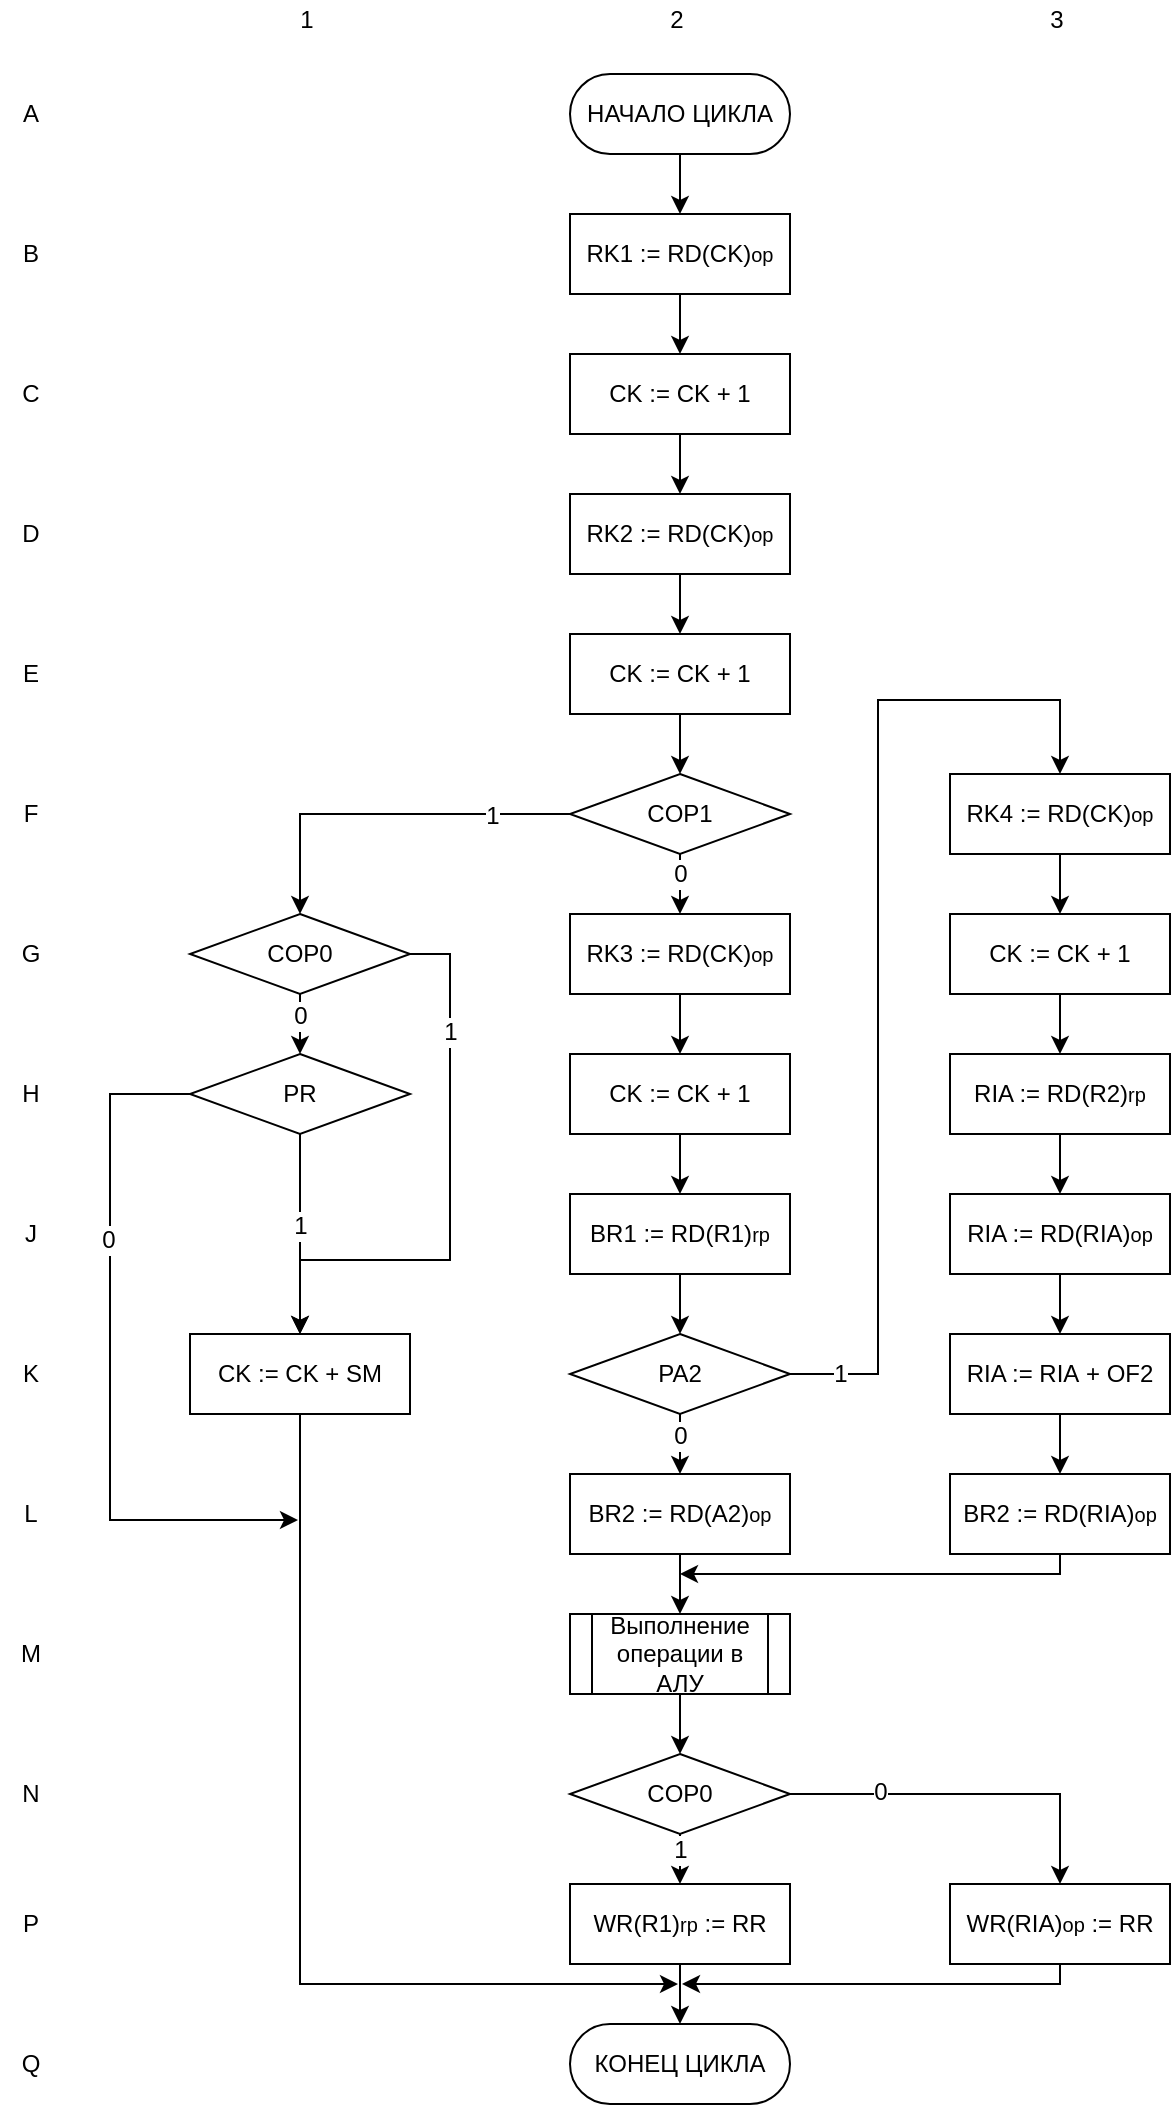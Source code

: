 <mxfile version="12.6.5" type="device"><diagram id="C5RBs43oDa-KdzZeNtuy" name="Page-1"><mxGraphModel dx="2052" dy="1206" grid="0" gridSize="10" guides="1" tooltips="1" connect="1" arrows="1" fold="1" page="1" pageScale="1" pageWidth="827" pageHeight="1169" math="0" shadow="0"><root><mxCell id="WIyWlLk6GJQsqaUBKTNV-0"/><mxCell id="WIyWlLk6GJQsqaUBKTNV-1" parent="WIyWlLk6GJQsqaUBKTNV-0"/><mxCell id="AU5bvNwJhqOkiv57Mv6I-17" style="edgeStyle=orthogonalEdgeStyle;rounded=0;orthogonalLoop=1;jettySize=auto;html=1;exitX=0.5;exitY=1;exitDx=0;exitDy=0;entryX=0.5;entryY=0;entryDx=0;entryDy=0;" parent="WIyWlLk6GJQsqaUBKTNV-1" source="AU5bvNwJhqOkiv57Mv6I-0" target="AU5bvNwJhqOkiv57Mv6I-1" edge="1"><mxGeometry relative="1" as="geometry"/></mxCell><mxCell id="AU5bvNwJhqOkiv57Mv6I-0" value="НАЧАЛО ЦИКЛА" style="rounded=1;whiteSpace=wrap;html=1;arcSize=50;" parent="WIyWlLk6GJQsqaUBKTNV-1" vertex="1"><mxGeometry x="406" y="107" width="110" height="40" as="geometry"/></mxCell><mxCell id="AU5bvNwJhqOkiv57Mv6I-16" style="edgeStyle=orthogonalEdgeStyle;rounded=0;orthogonalLoop=1;jettySize=auto;html=1;exitX=0.5;exitY=1;exitDx=0;exitDy=0;entryX=0.5;entryY=0;entryDx=0;entryDy=0;" parent="WIyWlLk6GJQsqaUBKTNV-1" source="AU5bvNwJhqOkiv57Mv6I-1" target="AU5bvNwJhqOkiv57Mv6I-4" edge="1"><mxGeometry relative="1" as="geometry"/></mxCell><mxCell id="AU5bvNwJhqOkiv57Mv6I-1" value="RK1 := RD(CK)&lt;font size=&quot;1&quot;&gt;op&lt;/font&gt;" style="rounded=0;whiteSpace=wrap;html=1;" parent="WIyWlLk6GJQsqaUBKTNV-1" vertex="1"><mxGeometry x="406" y="177" width="110" height="40" as="geometry"/></mxCell><mxCell id="AU5bvNwJhqOkiv57Mv6I-15" style="edgeStyle=orthogonalEdgeStyle;rounded=0;orthogonalLoop=1;jettySize=auto;html=1;exitX=0.5;exitY=1;exitDx=0;exitDy=0;entryX=0.5;entryY=0;entryDx=0;entryDy=0;" parent="WIyWlLk6GJQsqaUBKTNV-1" source="AU5bvNwJhqOkiv57Mv6I-4" target="AU5bvNwJhqOkiv57Mv6I-10" edge="1"><mxGeometry relative="1" as="geometry"/></mxCell><mxCell id="AU5bvNwJhqOkiv57Mv6I-4" value="CK := CK + 1" style="rounded=0;whiteSpace=wrap;html=1;" parent="WIyWlLk6GJQsqaUBKTNV-1" vertex="1"><mxGeometry x="406" y="247" width="110" height="40" as="geometry"/></mxCell><mxCell id="AU5bvNwJhqOkiv57Mv6I-12" style="edgeStyle=orthogonalEdgeStyle;rounded=0;orthogonalLoop=1;jettySize=auto;html=1;entryX=0.5;entryY=0;entryDx=0;entryDy=0;" parent="WIyWlLk6GJQsqaUBKTNV-1" source="AU5bvNwJhqOkiv57Mv6I-5" target="AU5bvNwJhqOkiv57Mv6I-28" edge="1"><mxGeometry relative="1" as="geometry"><mxPoint x="461" y="517" as="targetPoint"/></mxGeometry></mxCell><mxCell id="bEGK7wOiKDBB2v7dSeWp-32" value="0" style="text;html=1;align=center;verticalAlign=middle;resizable=0;points=[];labelBackgroundColor=#ffffff;" parent="AU5bvNwJhqOkiv57Mv6I-12" vertex="1" connectable="0"><mxGeometry x="0.2" relative="1" as="geometry"><mxPoint as="offset"/></mxGeometry></mxCell><mxCell id="AU5bvNwJhqOkiv57Mv6I-54" style="edgeStyle=orthogonalEdgeStyle;rounded=0;orthogonalLoop=1;jettySize=auto;html=1;exitX=0;exitY=0.5;exitDx=0;exitDy=0;entryX=0.5;entryY=0;entryDx=0;entryDy=0;" parent="WIyWlLk6GJQsqaUBKTNV-1" source="AU5bvNwJhqOkiv57Mv6I-5" target="AU5bvNwJhqOkiv57Mv6I-55" edge="1"><mxGeometry relative="1" as="geometry"><mxPoint x="271" y="457" as="targetPoint"/></mxGeometry></mxCell><mxCell id="bEGK7wOiKDBB2v7dSeWp-33" value="1" style="text;html=1;align=center;verticalAlign=middle;resizable=0;points=[];labelBackgroundColor=#ffffff;" parent="AU5bvNwJhqOkiv57Mv6I-54" vertex="1" connectable="0"><mxGeometry x="-0.571" y="1" relative="1" as="geometry"><mxPoint as="offset"/></mxGeometry></mxCell><mxCell id="AU5bvNwJhqOkiv57Mv6I-5" value="COP1" style="rhombus;whiteSpace=wrap;html=1;" parent="WIyWlLk6GJQsqaUBKTNV-1" vertex="1"><mxGeometry x="406" y="457" width="110" height="40" as="geometry"/></mxCell><mxCell id="AU5bvNwJhqOkiv57Mv6I-23" style="edgeStyle=orthogonalEdgeStyle;rounded=0;orthogonalLoop=1;jettySize=auto;html=1;exitX=1;exitY=0.5;exitDx=0;exitDy=0;entryX=0.5;entryY=0;entryDx=0;entryDy=0;" parent="WIyWlLk6GJQsqaUBKTNV-1" source="AU5bvNwJhqOkiv57Mv6I-6" target="bEGK7wOiKDBB2v7dSeWp-2" edge="1"><mxGeometry relative="1" as="geometry"><mxPoint x="651" y="450" as="targetPoint"/><Array as="points"><mxPoint x="560" y="757"/><mxPoint x="560" y="420"/><mxPoint x="651" y="420"/></Array></mxGeometry></mxCell><mxCell id="bEGK7wOiKDBB2v7dSeWp-40" value="1" style="text;html=1;align=center;verticalAlign=middle;resizable=0;points=[];labelBackgroundColor=#ffffff;" parent="AU5bvNwJhqOkiv57Mv6I-23" vertex="1" connectable="0"><mxGeometry x="-0.953" relative="1" as="geometry"><mxPoint x="13" as="offset"/></mxGeometry></mxCell><mxCell id="bEGK7wOiKDBB2v7dSeWp-13" style="edgeStyle=orthogonalEdgeStyle;rounded=0;orthogonalLoop=1;jettySize=auto;html=1;exitX=0.5;exitY=1;exitDx=0;exitDy=0;entryX=0.5;entryY=0;entryDx=0;entryDy=0;" parent="WIyWlLk6GJQsqaUBKTNV-1" source="AU5bvNwJhqOkiv57Mv6I-6" target="bEGK7wOiKDBB2v7dSeWp-10" edge="1"><mxGeometry relative="1" as="geometry"/></mxCell><mxCell id="bEGK7wOiKDBB2v7dSeWp-41" value="0" style="text;html=1;align=center;verticalAlign=middle;resizable=0;points=[];labelBackgroundColor=#ffffff;" parent="bEGK7wOiKDBB2v7dSeWp-13" vertex="1" connectable="0"><mxGeometry x="-0.3" y="2" relative="1" as="geometry"><mxPoint x="-2" as="offset"/></mxGeometry></mxCell><mxCell id="AU5bvNwJhqOkiv57Mv6I-6" value="PA2" style="rhombus;whiteSpace=wrap;html=1;" parent="WIyWlLk6GJQsqaUBKTNV-1" vertex="1"><mxGeometry x="406" y="737" width="110" height="40" as="geometry"/></mxCell><mxCell id="AU5bvNwJhqOkiv57Mv6I-14" style="edgeStyle=orthogonalEdgeStyle;rounded=0;orthogonalLoop=1;jettySize=auto;html=1;exitX=0.5;exitY=1;exitDx=0;exitDy=0;entryX=0.5;entryY=0;entryDx=0;entryDy=0;" parent="WIyWlLk6GJQsqaUBKTNV-1" source="AU5bvNwJhqOkiv57Mv6I-10" target="AU5bvNwJhqOkiv57Mv6I-11" edge="1"><mxGeometry relative="1" as="geometry"/></mxCell><mxCell id="AU5bvNwJhqOkiv57Mv6I-10" value="RK2 := RD(CK)&lt;font size=&quot;1&quot;&gt;op&lt;/font&gt;" style="rounded=0;whiteSpace=wrap;html=1;" parent="WIyWlLk6GJQsqaUBKTNV-1" vertex="1"><mxGeometry x="406" y="317" width="110" height="40" as="geometry"/></mxCell><mxCell id="AU5bvNwJhqOkiv57Mv6I-13" style="edgeStyle=orthogonalEdgeStyle;rounded=0;orthogonalLoop=1;jettySize=auto;html=1;exitX=0.5;exitY=1;exitDx=0;exitDy=0;entryX=0.5;entryY=0;entryDx=0;entryDy=0;" parent="WIyWlLk6GJQsqaUBKTNV-1" source="AU5bvNwJhqOkiv57Mv6I-11" target="AU5bvNwJhqOkiv57Mv6I-5" edge="1"><mxGeometry relative="1" as="geometry"/></mxCell><mxCell id="AU5bvNwJhqOkiv57Mv6I-11" value="CK := CK + 1" style="rounded=0;whiteSpace=wrap;html=1;" parent="WIyWlLk6GJQsqaUBKTNV-1" vertex="1"><mxGeometry x="406" y="387" width="110" height="40" as="geometry"/></mxCell><mxCell id="AU5bvNwJhqOkiv57Mv6I-45" style="edgeStyle=orthogonalEdgeStyle;rounded=0;orthogonalLoop=1;jettySize=auto;html=1;exitX=0.5;exitY=1;exitDx=0;exitDy=0;entryX=0.5;entryY=0;entryDx=0;entryDy=0;" parent="WIyWlLk6GJQsqaUBKTNV-1" source="bEGK7wOiKDBB2v7dSeWp-10" target="AU5bvNwJhqOkiv57Mv6I-33" edge="1"><mxGeometry relative="1" as="geometry"><mxPoint x="461" y="917" as="sourcePoint"/></mxGeometry></mxCell><mxCell id="AU5bvNwJhqOkiv57Mv6I-27" style="edgeStyle=orthogonalEdgeStyle;rounded=0;orthogonalLoop=1;jettySize=auto;html=1;exitX=0.5;exitY=1;exitDx=0;exitDy=0;entryX=0.5;entryY=0;entryDx=0;entryDy=0;" parent="WIyWlLk6GJQsqaUBKTNV-1" source="AU5bvNwJhqOkiv57Mv6I-28" target="AU5bvNwJhqOkiv57Mv6I-29" edge="1"><mxGeometry relative="1" as="geometry"/></mxCell><mxCell id="AU5bvNwJhqOkiv57Mv6I-28" value="RK3 := RD(CK)&lt;font size=&quot;1&quot;&gt;op&lt;/font&gt;" style="rounded=0;whiteSpace=wrap;html=1;" parent="WIyWlLk6GJQsqaUBKTNV-1" vertex="1"><mxGeometry x="406" y="527" width="110" height="40" as="geometry"/></mxCell><mxCell id="AU5bvNwJhqOkiv57Mv6I-29" value="CK := CK + 1" style="rounded=0;whiteSpace=wrap;html=1;" parent="WIyWlLk6GJQsqaUBKTNV-1" vertex="1"><mxGeometry x="406" y="597" width="110" height="40" as="geometry"/></mxCell><mxCell id="AU5bvNwJhqOkiv57Mv6I-32" style="edgeStyle=orthogonalEdgeStyle;rounded=0;orthogonalLoop=1;jettySize=auto;html=1;exitX=0.5;exitY=1;exitDx=0;exitDy=0;entryX=0.5;entryY=0;entryDx=0;entryDy=0;" parent="WIyWlLk6GJQsqaUBKTNV-1" source="AU5bvNwJhqOkiv57Mv6I-29" target="bEGK7wOiKDBB2v7dSeWp-11" edge="1"><mxGeometry relative="1" as="geometry"><mxPoint x="461" y="697" as="sourcePoint"/><mxPoint x="461" y="657" as="targetPoint"/></mxGeometry></mxCell><mxCell id="AU5bvNwJhqOkiv57Mv6I-44" style="edgeStyle=orthogonalEdgeStyle;rounded=0;orthogonalLoop=1;jettySize=auto;html=1;exitX=0.5;exitY=1;exitDx=0;exitDy=0;entryX=0.5;entryY=0;entryDx=0;entryDy=0;" parent="WIyWlLk6GJQsqaUBKTNV-1" source="AU5bvNwJhqOkiv57Mv6I-33" target="AU5bvNwJhqOkiv57Mv6I-34" edge="1"><mxGeometry relative="1" as="geometry"><mxPoint x="461" y="937" as="sourcePoint"/></mxGeometry></mxCell><mxCell id="AU5bvNwJhqOkiv57Mv6I-33" value="Выполнение операции в АЛУ" style="shape=process;whiteSpace=wrap;html=1;backgroundOutline=1;" parent="WIyWlLk6GJQsqaUBKTNV-1" vertex="1"><mxGeometry x="406" y="877" width="110" height="40" as="geometry"/></mxCell><mxCell id="AU5bvNwJhqOkiv57Mv6I-37" style="edgeStyle=orthogonalEdgeStyle;rounded=0;orthogonalLoop=1;jettySize=auto;html=1;exitX=1;exitY=0.5;exitDx=0;exitDy=0;entryX=0.5;entryY=0;entryDx=0;entryDy=0;" parent="WIyWlLk6GJQsqaUBKTNV-1" source="AU5bvNwJhqOkiv57Mv6I-34" target="AU5bvNwJhqOkiv57Mv6I-38" edge="1"><mxGeometry relative="1" as="geometry"><mxPoint x="576" y="997" as="targetPoint"/><Array as="points"><mxPoint x="651" y="967"/></Array></mxGeometry></mxCell><mxCell id="bEGK7wOiKDBB2v7dSeWp-38" value="0" style="text;html=1;align=center;verticalAlign=middle;resizable=0;points=[];labelBackgroundColor=#ffffff;" parent="AU5bvNwJhqOkiv57Mv6I-37" vertex="1" connectable="0"><mxGeometry x="-0.506" y="3" relative="1" as="geometry"><mxPoint y="2" as="offset"/></mxGeometry></mxCell><mxCell id="AU5bvNwJhqOkiv57Mv6I-40" style="edgeStyle=orthogonalEdgeStyle;rounded=0;orthogonalLoop=1;jettySize=auto;html=1;exitX=0.5;exitY=1;exitDx=0;exitDy=0;entryX=0.5;entryY=0;entryDx=0;entryDy=0;" parent="WIyWlLk6GJQsqaUBKTNV-1" source="AU5bvNwJhqOkiv57Mv6I-34" target="AU5bvNwJhqOkiv57Mv6I-39" edge="1"><mxGeometry relative="1" as="geometry"><mxPoint x="461" y="992" as="sourcePoint"/></mxGeometry></mxCell><mxCell id="bEGK7wOiKDBB2v7dSeWp-39" value="1" style="text;html=1;align=center;verticalAlign=middle;resizable=0;points=[];labelBackgroundColor=#ffffff;" parent="AU5bvNwJhqOkiv57Mv6I-40" vertex="1" connectable="0"><mxGeometry x="-0.36" relative="1" as="geometry"><mxPoint as="offset"/></mxGeometry></mxCell><mxCell id="AU5bvNwJhqOkiv57Mv6I-34" value="COP0" style="rhombus;whiteSpace=wrap;html=1;" parent="WIyWlLk6GJQsqaUBKTNV-1" vertex="1"><mxGeometry x="406" y="947" width="110" height="40" as="geometry"/></mxCell><mxCell id="AU5bvNwJhqOkiv57Mv6I-41" style="edgeStyle=orthogonalEdgeStyle;rounded=0;orthogonalLoop=1;jettySize=auto;html=1;exitX=0.5;exitY=1;exitDx=0;exitDy=0;" parent="WIyWlLk6GJQsqaUBKTNV-1" source="AU5bvNwJhqOkiv57Mv6I-38" edge="1"><mxGeometry relative="1" as="geometry"><mxPoint x="462" y="1062" as="targetPoint"/><mxPoint x="587" y="1052" as="sourcePoint"/><Array as="points"><mxPoint x="641" y="1062"/><mxPoint x="462" y="1062"/></Array></mxGeometry></mxCell><mxCell id="AU5bvNwJhqOkiv57Mv6I-38" value="WR(RIA)&lt;font size=&quot;1&quot;&gt;op&lt;/font&gt; := RR" style="rounded=0;whiteSpace=wrap;html=1;" parent="WIyWlLk6GJQsqaUBKTNV-1" vertex="1"><mxGeometry x="596" y="1012" width="110" height="40" as="geometry"/></mxCell><mxCell id="AU5bvNwJhqOkiv57Mv6I-43" style="edgeStyle=orthogonalEdgeStyle;rounded=0;orthogonalLoop=1;jettySize=auto;html=1;exitX=0.5;exitY=1;exitDx=0;exitDy=0;entryX=0.5;entryY=0;entryDx=0;entryDy=0;" parent="WIyWlLk6GJQsqaUBKTNV-1" source="AU5bvNwJhqOkiv57Mv6I-39" target="AU5bvNwJhqOkiv57Mv6I-42" edge="1"><mxGeometry relative="1" as="geometry"/></mxCell><mxCell id="AU5bvNwJhqOkiv57Mv6I-39" value="WR(R1)&lt;font size=&quot;1&quot;&gt;rp&lt;/font&gt; := RR" style="rounded=0;whiteSpace=wrap;html=1;" parent="WIyWlLk6GJQsqaUBKTNV-1" vertex="1"><mxGeometry x="406" y="1012" width="110" height="40" as="geometry"/></mxCell><mxCell id="AU5bvNwJhqOkiv57Mv6I-42" value="КОНЕЦ ЦИКЛА" style="rounded=1;whiteSpace=wrap;html=1;arcSize=50;" parent="WIyWlLk6GJQsqaUBKTNV-1" vertex="1"><mxGeometry x="406" y="1082" width="110" height="40" as="geometry"/></mxCell><mxCell id="AU5bvNwJhqOkiv57Mv6I-53" style="edgeStyle=orthogonalEdgeStyle;rounded=0;orthogonalLoop=1;jettySize=auto;html=1;exitX=0.5;exitY=1;exitDx=0;exitDy=0;" parent="WIyWlLk6GJQsqaUBKTNV-1" source="AU5bvNwJhqOkiv57Mv6I-48" edge="1"><mxGeometry relative="1" as="geometry"><mxPoint x="460" y="1062" as="targetPoint"/><mxPoint x="271" y="702" as="sourcePoint"/><Array as="points"><mxPoint x="271" y="1062"/></Array></mxGeometry></mxCell><mxCell id="AU5bvNwJhqOkiv57Mv6I-48" value="CK := CK + SM" style="rounded=0;whiteSpace=wrap;html=1;" parent="WIyWlLk6GJQsqaUBKTNV-1" vertex="1"><mxGeometry x="216" y="737" width="110" height="40" as="geometry"/></mxCell><mxCell id="bEGK7wOiKDBB2v7dSeWp-22" style="edgeStyle=orthogonalEdgeStyle;rounded=0;orthogonalLoop=1;jettySize=auto;html=1;exitX=0.5;exitY=1;exitDx=0;exitDy=0;entryX=0.5;entryY=0;entryDx=0;entryDy=0;" parent="WIyWlLk6GJQsqaUBKTNV-1" source="AU5bvNwJhqOkiv57Mv6I-49" target="AU5bvNwJhqOkiv57Mv6I-48" edge="1"><mxGeometry relative="1" as="geometry"><mxPoint x="270" y="617" as="targetPoint"/><mxPoint x="130" y="617" as="sourcePoint"/></mxGeometry></mxCell><mxCell id="bEGK7wOiKDBB2v7dSeWp-36" value="1" style="text;html=1;align=center;verticalAlign=middle;resizable=0;points=[];labelBackgroundColor=#ffffff;" parent="bEGK7wOiKDBB2v7dSeWp-22" vertex="1" connectable="0"><mxGeometry x="-0.078" relative="1" as="geometry"><mxPoint as="offset"/></mxGeometry></mxCell><mxCell id="bEGK7wOiKDBB2v7dSeWp-23" style="edgeStyle=orthogonalEdgeStyle;rounded=0;orthogonalLoop=1;jettySize=auto;html=1;exitX=0;exitY=0.5;exitDx=0;exitDy=0;" parent="WIyWlLk6GJQsqaUBKTNV-1" source="AU5bvNwJhqOkiv57Mv6I-49" edge="1"><mxGeometry relative="1" as="geometry"><mxPoint x="270" y="830" as="targetPoint"/><mxPoint x="85" y="637" as="sourcePoint"/><Array as="points"><mxPoint x="176" y="617"/><mxPoint x="176" y="830"/><mxPoint x="270" y="830"/></Array></mxGeometry></mxCell><mxCell id="bEGK7wOiKDBB2v7dSeWp-37" value="0" style="text;html=1;align=center;verticalAlign=middle;resizable=0;points=[];labelBackgroundColor=#ffffff;" parent="bEGK7wOiKDBB2v7dSeWp-23" vertex="1" connectable="0"><mxGeometry x="-0.348" y="-1" relative="1" as="geometry"><mxPoint as="offset"/></mxGeometry></mxCell><mxCell id="AU5bvNwJhqOkiv57Mv6I-49" value="PR" style="rhombus;whiteSpace=wrap;html=1;" parent="WIyWlLk6GJQsqaUBKTNV-1" vertex="1"><mxGeometry x="216" y="597" width="110" height="40" as="geometry"/></mxCell><mxCell id="bEGK7wOiKDBB2v7dSeWp-26" style="edgeStyle=orthogonalEdgeStyle;rounded=0;orthogonalLoop=1;jettySize=auto;html=1;exitX=0.5;exitY=1;exitDx=0;exitDy=0;entryX=0.5;entryY=0;entryDx=0;entryDy=0;" parent="WIyWlLk6GJQsqaUBKTNV-1" source="AU5bvNwJhqOkiv57Mv6I-55" target="AU5bvNwJhqOkiv57Mv6I-49" edge="1"><mxGeometry relative="1" as="geometry"/></mxCell><mxCell id="bEGK7wOiKDBB2v7dSeWp-35" value="0" style="text;html=1;align=center;verticalAlign=middle;resizable=0;points=[];labelBackgroundColor=#ffffff;" parent="bEGK7wOiKDBB2v7dSeWp-26" vertex="1" connectable="0"><mxGeometry x="-0.3" relative="1" as="geometry"><mxPoint as="offset"/></mxGeometry></mxCell><mxCell id="bEGK7wOiKDBB2v7dSeWp-27" style="edgeStyle=orthogonalEdgeStyle;rounded=0;orthogonalLoop=1;jettySize=auto;html=1;exitX=1;exitY=0.5;exitDx=0;exitDy=0;entryX=0.5;entryY=0;entryDx=0;entryDy=0;" parent="WIyWlLk6GJQsqaUBKTNV-1" source="AU5bvNwJhqOkiv57Mv6I-55" edge="1" target="AU5bvNwJhqOkiv57Mv6I-48"><mxGeometry relative="1" as="geometry"><mxPoint x="271" y="647" as="targetPoint"/><Array as="points"><mxPoint x="346" y="547"/><mxPoint x="346" y="700"/><mxPoint x="271" y="700"/></Array></mxGeometry></mxCell><mxCell id="bEGK7wOiKDBB2v7dSeWp-34" value="1" style="text;html=1;align=center;verticalAlign=middle;resizable=0;points=[];labelBackgroundColor=#ffffff;" parent="bEGK7wOiKDBB2v7dSeWp-27" vertex="1" connectable="0"><mxGeometry x="-0.585" relative="1" as="geometry"><mxPoint as="offset"/></mxGeometry></mxCell><mxCell id="AU5bvNwJhqOkiv57Mv6I-55" value="COP0" style="rhombus;whiteSpace=wrap;html=1;" parent="WIyWlLk6GJQsqaUBKTNV-1" vertex="1"><mxGeometry x="216" y="527" width="110" height="40" as="geometry"/></mxCell><mxCell id="AU5bvNwJhqOkiv57Mv6I-70" value="A" style="text;html=1;align=center;verticalAlign=middle;resizable=0;points=[];autosize=1;" parent="WIyWlLk6GJQsqaUBKTNV-1" vertex="1"><mxGeometry x="126" y="117" width="20" height="20" as="geometry"/></mxCell><mxCell id="AU5bvNwJhqOkiv57Mv6I-71" value="B" style="text;html=1;align=center;verticalAlign=middle;resizable=0;points=[];autosize=1;" parent="WIyWlLk6GJQsqaUBKTNV-1" vertex="1"><mxGeometry x="126" y="187" width="20" height="20" as="geometry"/></mxCell><mxCell id="AU5bvNwJhqOkiv57Mv6I-72" value="C" style="text;html=1;align=center;verticalAlign=middle;resizable=0;points=[];autosize=1;" parent="WIyWlLk6GJQsqaUBKTNV-1" vertex="1"><mxGeometry x="126" y="257" width="20" height="20" as="geometry"/></mxCell><mxCell id="AU5bvNwJhqOkiv57Mv6I-73" value="D" style="text;html=1;align=center;verticalAlign=middle;resizable=0;points=[];autosize=1;" parent="WIyWlLk6GJQsqaUBKTNV-1" vertex="1"><mxGeometry x="126" y="327" width="20" height="20" as="geometry"/></mxCell><mxCell id="AU5bvNwJhqOkiv57Mv6I-74" value="E" style="text;html=1;align=center;verticalAlign=middle;resizable=0;points=[];autosize=1;" parent="WIyWlLk6GJQsqaUBKTNV-1" vertex="1"><mxGeometry x="126" y="397" width="20" height="20" as="geometry"/></mxCell><mxCell id="AU5bvNwJhqOkiv57Mv6I-75" value="F" style="text;html=1;align=center;verticalAlign=middle;resizable=0;points=[];autosize=1;" parent="WIyWlLk6GJQsqaUBKTNV-1" vertex="1"><mxGeometry x="126" y="467" width="20" height="20" as="geometry"/></mxCell><mxCell id="AU5bvNwJhqOkiv57Mv6I-76" value="G" style="text;html=1;align=center;verticalAlign=middle;resizable=0;points=[];autosize=1;" parent="WIyWlLk6GJQsqaUBKTNV-1" vertex="1"><mxGeometry x="126" y="537" width="20" height="20" as="geometry"/></mxCell><mxCell id="AU5bvNwJhqOkiv57Mv6I-77" value="H" style="text;html=1;align=center;verticalAlign=middle;resizable=0;points=[];autosize=1;" parent="WIyWlLk6GJQsqaUBKTNV-1" vertex="1"><mxGeometry x="126" y="607" width="20" height="20" as="geometry"/></mxCell><mxCell id="AU5bvNwJhqOkiv57Mv6I-78" value="K" style="text;html=1;align=center;verticalAlign=middle;resizable=0;points=[];autosize=1;" parent="WIyWlLk6GJQsqaUBKTNV-1" vertex="1"><mxGeometry x="126" y="747" width="20" height="20" as="geometry"/></mxCell><mxCell id="AU5bvNwJhqOkiv57Mv6I-79" value="L" style="text;html=1;align=center;verticalAlign=middle;resizable=0;points=[];autosize=1;" parent="WIyWlLk6GJQsqaUBKTNV-1" vertex="1"><mxGeometry x="126" y="817" width="20" height="20" as="geometry"/></mxCell><mxCell id="AU5bvNwJhqOkiv57Mv6I-80" value="M" style="text;html=1;align=center;verticalAlign=middle;resizable=0;points=[];autosize=1;" parent="WIyWlLk6GJQsqaUBKTNV-1" vertex="1"><mxGeometry x="121" y="887" width="30" height="20" as="geometry"/></mxCell><mxCell id="AU5bvNwJhqOkiv57Mv6I-81" value="N" style="text;html=1;align=center;verticalAlign=middle;resizable=0;points=[];autosize=1;" parent="WIyWlLk6GJQsqaUBKTNV-1" vertex="1"><mxGeometry x="126" y="957" width="20" height="20" as="geometry"/></mxCell><mxCell id="AU5bvNwJhqOkiv57Mv6I-83" value="Q" style="text;html=1;align=center;verticalAlign=middle;resizable=0;points=[];autosize=1;" parent="WIyWlLk6GJQsqaUBKTNV-1" vertex="1"><mxGeometry x="126" y="1092" width="20" height="20" as="geometry"/></mxCell><mxCell id="AU5bvNwJhqOkiv57Mv6I-88" value="1" style="text;html=1;align=center;verticalAlign=middle;resizable=0;points=[];autosize=1;" parent="WIyWlLk6GJQsqaUBKTNV-1" vertex="1"><mxGeometry x="263.5" y="70" width="20" height="20" as="geometry"/></mxCell><mxCell id="AU5bvNwJhqOkiv57Mv6I-89" value="2" style="text;html=1;align=center;verticalAlign=middle;resizable=0;points=[];autosize=1;" parent="WIyWlLk6GJQsqaUBKTNV-1" vertex="1"><mxGeometry x="448.5" y="70" width="20" height="20" as="geometry"/></mxCell><mxCell id="AU5bvNwJhqOkiv57Mv6I-90" value="3" style="text;html=1;align=center;verticalAlign=middle;resizable=0;points=[];autosize=1;" parent="WIyWlLk6GJQsqaUBKTNV-1" vertex="1"><mxGeometry x="638.5" y="70" width="20" height="20" as="geometry"/></mxCell><mxCell id="bEGK7wOiKDBB2v7dSeWp-14" style="edgeStyle=orthogonalEdgeStyle;rounded=0;orthogonalLoop=1;jettySize=auto;html=1;exitX=0.5;exitY=1;exitDx=0;exitDy=0;entryX=0.5;entryY=0;entryDx=0;entryDy=0;" parent="WIyWlLk6GJQsqaUBKTNV-1" source="bEGK7wOiKDBB2v7dSeWp-2" target="bEGK7wOiKDBB2v7dSeWp-3" edge="1"><mxGeometry relative="1" as="geometry"/></mxCell><mxCell id="bEGK7wOiKDBB2v7dSeWp-2" value="RK4 := RD(CK)&lt;font size=&quot;1&quot;&gt;op&lt;/font&gt;" style="rounded=0;whiteSpace=wrap;html=1;" parent="WIyWlLk6GJQsqaUBKTNV-1" vertex="1"><mxGeometry x="596" y="457" width="110" height="40" as="geometry"/></mxCell><mxCell id="bEGK7wOiKDBB2v7dSeWp-15" style="edgeStyle=orthogonalEdgeStyle;rounded=0;orthogonalLoop=1;jettySize=auto;html=1;exitX=0.5;exitY=1;exitDx=0;exitDy=0;entryX=0.5;entryY=0;entryDx=0;entryDy=0;" parent="WIyWlLk6GJQsqaUBKTNV-1" source="bEGK7wOiKDBB2v7dSeWp-3" target="bEGK7wOiKDBB2v7dSeWp-4" edge="1"><mxGeometry relative="1" as="geometry"/></mxCell><mxCell id="bEGK7wOiKDBB2v7dSeWp-3" value="CK := CK + 1" style="rounded=0;whiteSpace=wrap;html=1;" parent="WIyWlLk6GJQsqaUBKTNV-1" vertex="1"><mxGeometry x="596" y="527" width="110" height="40" as="geometry"/></mxCell><mxCell id="bEGK7wOiKDBB2v7dSeWp-16" style="edgeStyle=orthogonalEdgeStyle;rounded=0;orthogonalLoop=1;jettySize=auto;html=1;exitX=0.5;exitY=1;exitDx=0;exitDy=0;entryX=0.5;entryY=0;entryDx=0;entryDy=0;" parent="WIyWlLk6GJQsqaUBKTNV-1" source="bEGK7wOiKDBB2v7dSeWp-4" target="SGSX7tv_o41if4225SXx-0" edge="1"><mxGeometry relative="1" as="geometry"><mxPoint x="651" y="667" as="targetPoint"/></mxGeometry></mxCell><mxCell id="bEGK7wOiKDBB2v7dSeWp-4" value="RIA := RD(R2)&lt;span style=&quot;font-size: x-small&quot;&gt;rp&lt;/span&gt;" style="rounded=0;whiteSpace=wrap;html=1;" parent="WIyWlLk6GJQsqaUBKTNV-1" vertex="1"><mxGeometry x="596" y="597" width="110" height="40" as="geometry"/></mxCell><mxCell id="bEGK7wOiKDBB2v7dSeWp-18" style="edgeStyle=orthogonalEdgeStyle;rounded=0;orthogonalLoop=1;jettySize=auto;html=1;exitX=0.5;exitY=1;exitDx=0;exitDy=0;entryX=0.5;entryY=0;entryDx=0;entryDy=0;" parent="WIyWlLk6GJQsqaUBKTNV-1" source="bEGK7wOiKDBB2v7dSeWp-8" target="bEGK7wOiKDBB2v7dSeWp-9" edge="1"><mxGeometry relative="1" as="geometry"/></mxCell><mxCell id="bEGK7wOiKDBB2v7dSeWp-8" value="RIA := RIA&amp;nbsp;+ OF2" style="rounded=0;whiteSpace=wrap;html=1;" parent="WIyWlLk6GJQsqaUBKTNV-1" vertex="1"><mxGeometry x="596" y="737" width="110" height="40" as="geometry"/></mxCell><mxCell id="bEGK7wOiKDBB2v7dSeWp-19" style="edgeStyle=orthogonalEdgeStyle;rounded=0;orthogonalLoop=1;jettySize=auto;html=1;exitX=0.5;exitY=1;exitDx=0;exitDy=0;" parent="WIyWlLk6GJQsqaUBKTNV-1" source="bEGK7wOiKDBB2v7dSeWp-9" edge="1"><mxGeometry relative="1" as="geometry"><mxPoint x="461" y="857" as="targetPoint"/><mxPoint x="651" y="907" as="sourcePoint"/><Array as="points"><mxPoint x="641" y="857"/><mxPoint x="461" y="857"/></Array></mxGeometry></mxCell><mxCell id="bEGK7wOiKDBB2v7dSeWp-9" value="BR2 := RD(RIA)&lt;span style=&quot;font-size: x-small&quot;&gt;op&lt;/span&gt;" style="rounded=0;whiteSpace=wrap;html=1;" parent="WIyWlLk6GJQsqaUBKTNV-1" vertex="1"><mxGeometry x="596" y="807" width="110" height="40" as="geometry"/></mxCell><mxCell id="bEGK7wOiKDBB2v7dSeWp-10" value="BR2 := RD(A2)&lt;span style=&quot;font-size: x-small&quot;&gt;op&lt;/span&gt;" style="rounded=0;whiteSpace=wrap;html=1;" parent="WIyWlLk6GJQsqaUBKTNV-1" vertex="1"><mxGeometry x="406" y="807" width="110" height="40" as="geometry"/></mxCell><mxCell id="bEGK7wOiKDBB2v7dSeWp-12" style="edgeStyle=orthogonalEdgeStyle;rounded=0;orthogonalLoop=1;jettySize=auto;html=1;exitX=0.5;exitY=1;exitDx=0;exitDy=0;entryX=0.5;entryY=0;entryDx=0;entryDy=0;" parent="WIyWlLk6GJQsqaUBKTNV-1" source="bEGK7wOiKDBB2v7dSeWp-11" target="AU5bvNwJhqOkiv57Mv6I-6" edge="1"><mxGeometry relative="1" as="geometry"/></mxCell><mxCell id="bEGK7wOiKDBB2v7dSeWp-11" value="BR1 := RD(R1)&lt;span style=&quot;font-size: x-small&quot;&gt;rp&lt;/span&gt;" style="rounded=0;whiteSpace=wrap;html=1;" parent="WIyWlLk6GJQsqaUBKTNV-1" vertex="1"><mxGeometry x="406" y="667" width="110" height="40" as="geometry"/></mxCell><mxCell id="bEGK7wOiKDBB2v7dSeWp-30" value="J" style="text;html=1;align=center;verticalAlign=middle;resizable=0;points=[];autosize=1;" parent="WIyWlLk6GJQsqaUBKTNV-1" vertex="1"><mxGeometry x="126" y="677" width="20" height="20" as="geometry"/></mxCell><mxCell id="bEGK7wOiKDBB2v7dSeWp-31" value="P" style="text;html=1;align=center;verticalAlign=middle;resizable=0;points=[];autosize=1;" parent="WIyWlLk6GJQsqaUBKTNV-1" vertex="1"><mxGeometry x="126" y="1022" width="20" height="20" as="geometry"/></mxCell><mxCell id="SGSX7tv_o41if4225SXx-1" style="edgeStyle=orthogonalEdgeStyle;rounded=0;orthogonalLoop=1;jettySize=auto;html=1;entryX=0.5;entryY=0;entryDx=0;entryDy=0;" edge="1" parent="WIyWlLk6GJQsqaUBKTNV-1" source="SGSX7tv_o41if4225SXx-0" target="bEGK7wOiKDBB2v7dSeWp-8"><mxGeometry relative="1" as="geometry"/></mxCell><mxCell id="SGSX7tv_o41if4225SXx-0" value="RIA := RD(RIA)&lt;span style=&quot;font-size: x-small&quot;&gt;op&lt;/span&gt;" style="rounded=0;whiteSpace=wrap;html=1;" vertex="1" parent="WIyWlLk6GJQsqaUBKTNV-1"><mxGeometry x="596" y="667" width="110" height="40" as="geometry"/></mxCell></root></mxGraphModel></diagram></mxfile>
